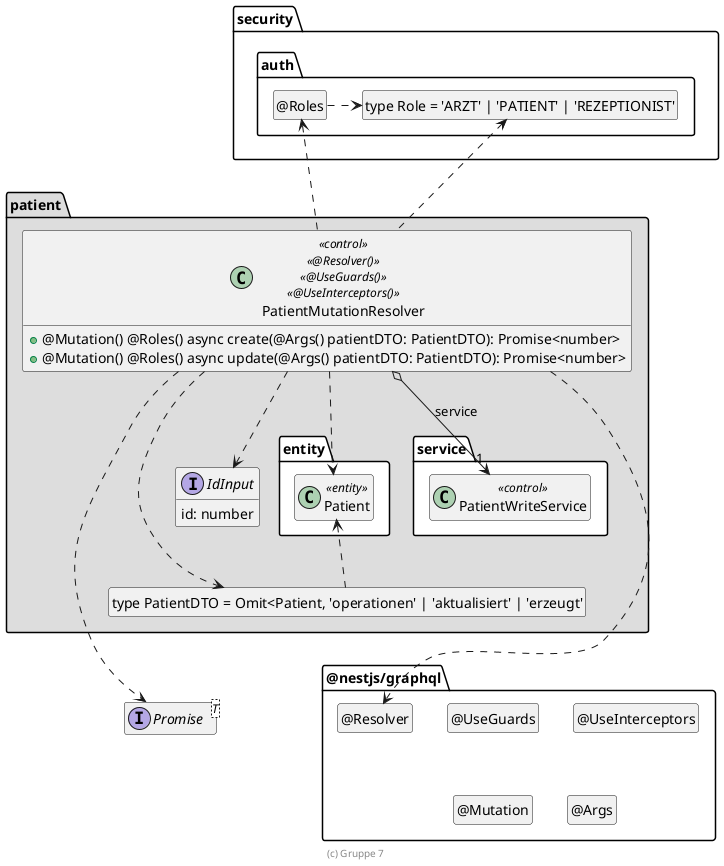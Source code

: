 ' Preview durch <Alt>d

@startuml Controller-Klasse

interface Promise<T>

package @nestjs/graphql {
  class "@Resolver" as Resolver
  hide Resolver circle

  class "@UseGuards" as UseGuards
  hide UseGuards circle

  class "@UseInterceptors" as UseInterceptors
  hide UseInterceptors circle

  class "@Mutation" as Mutation
  hide Mutation circle

  class "@Args" as Args
  hide Args circle
}

package security.auth {
  class "type Role = 'ARZT' | 'PATIENT' | 'REZEPTIONIST'" as Role
  hide Role circle

  class "@Roles" as Roles
  hide Roles circle

  Roles .right.> Role
}

package patient #DDDDDD {
  package entity #FFFFFF {
    class Patient <<entity>>
  }

  package service #FFFFFF {
    class PatientWriteService << control >>
  }

  class "type PatientDTO = Omit<Patient, 'operationen' | 'aktualisiert' | 'erzeugt'" as PatientDTO
  hide PatientDTO circle

    interface IdInput {
        id: number
    }

  class PatientMutationResolver << control >> << @Resolver() >> << @UseGuards() >> << @UseInterceptors() >> {
    + @Mutation() @Roles() async create(@Args() patientDTO: PatientDTO): Promise<number>
    + @Mutation() @Roles() async update(@Args() patientDTO: PatientDTO): Promise<number>
  }

  PatientMutationResolver o-down-> "1" PatientWriteService : service

  PatientMutationResolver ..> Patient
  PatientMutationResolver ..> PatientDTO
  PatientMutationResolver ..> IdInput
  PatientDTO .up.> Patient
  PatientMutationResolver ..> Promise
  PatientMutationResolver ..> Resolver

  PatientMutationResolver .up.> Roles
  PatientMutationResolver .up.> Role

  PatientDTO .[hidden].> Promise
  PatientDTO .[hidden].> Resolver
}

hide empty members

footer (c) Gruppe 7

@enduml
